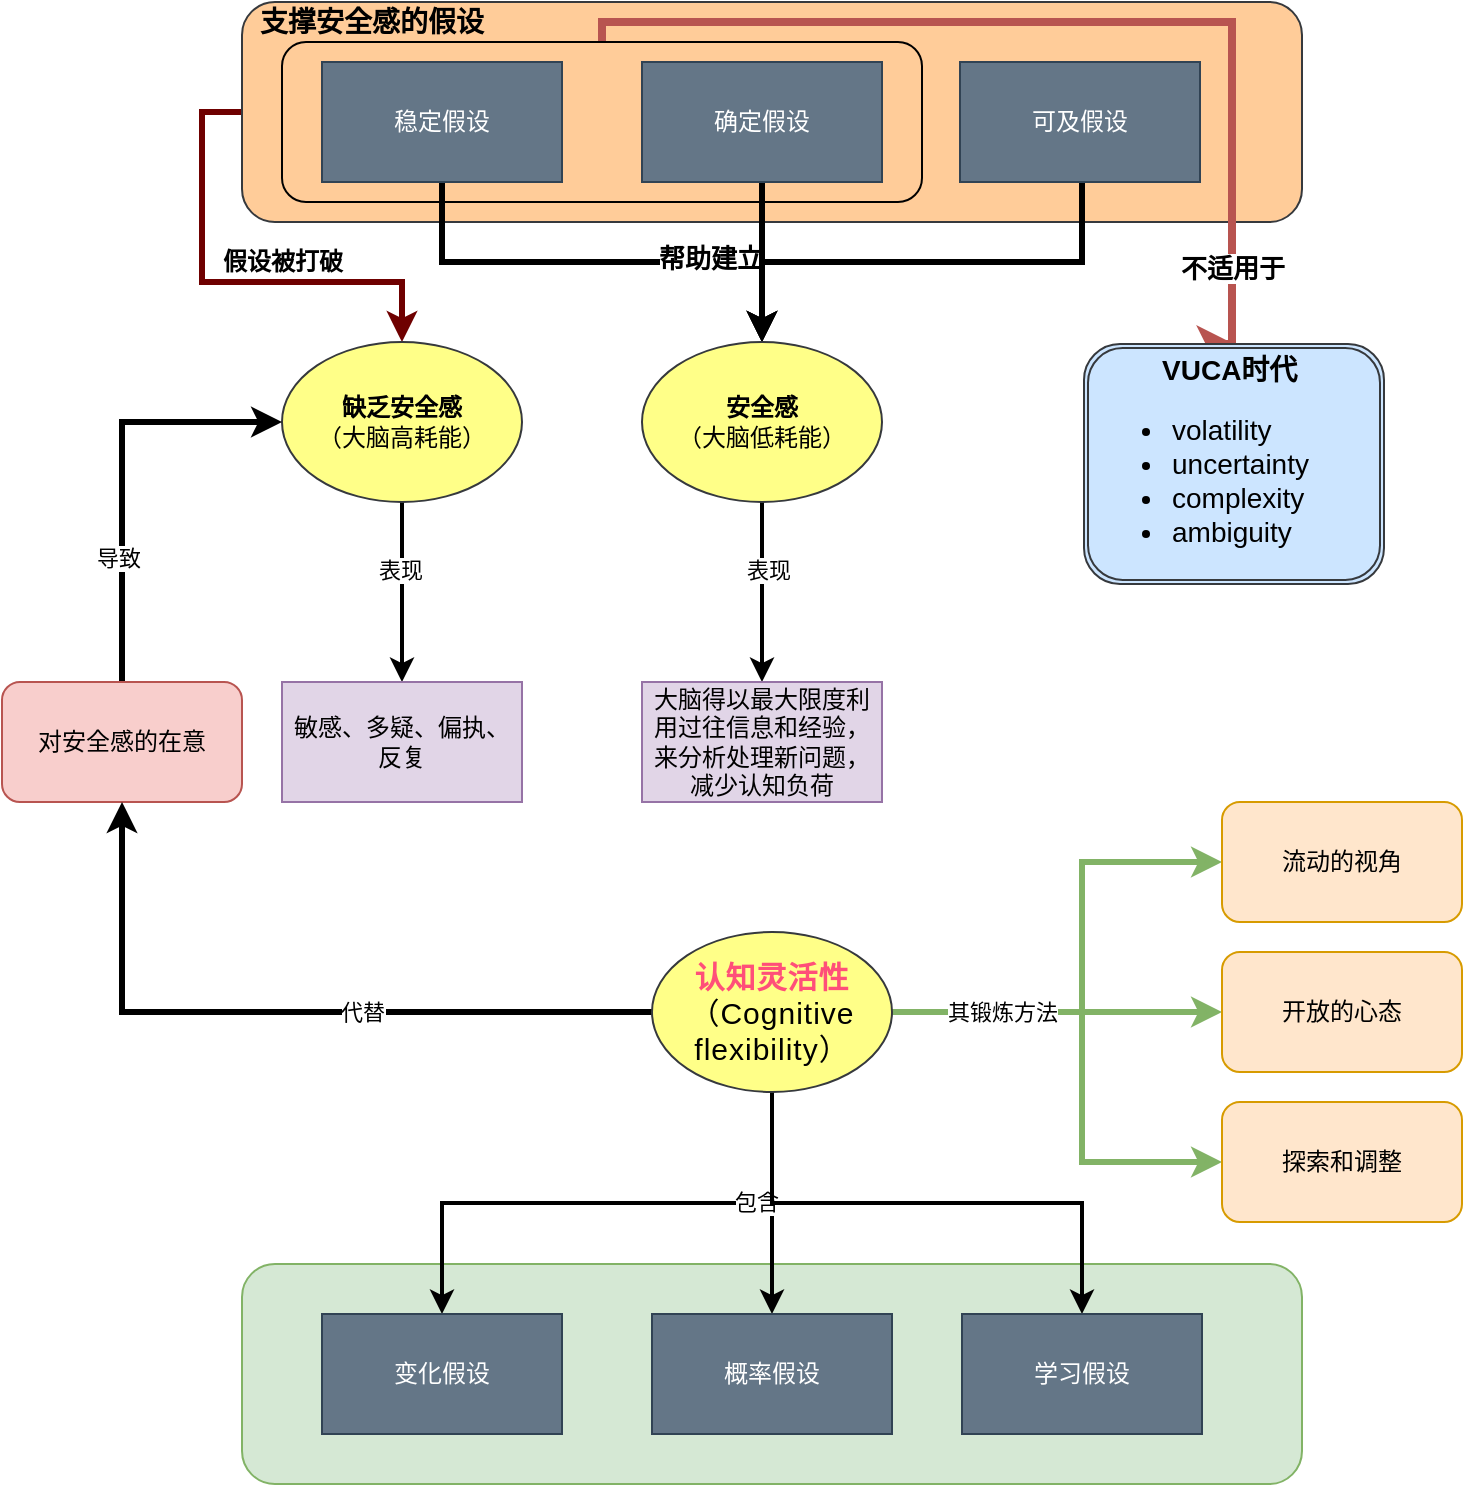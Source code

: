 <mxfile version="14.5.6" type="github">
  <diagram id="i_D81Arc5BK29oBQtBl0" name="Page-1">
    <mxGraphModel dx="1422" dy="762" grid="1" gridSize="10" guides="1" tooltips="1" connect="1" arrows="1" fold="1" page="1" pageScale="1" pageWidth="827" pageHeight="1169" math="0" shadow="0">
      <root>
        <mxCell id="0" />
        <mxCell id="1" parent="0" />
        <mxCell id="s7Tx72v1yJZnEY2X_9qU-11" value="" style="rounded=1;whiteSpace=wrap;html=1;fillColor=#d5e8d4;strokeColor=#82b366;" parent="1" vertex="1">
          <mxGeometry x="120" y="751" width="530" height="110" as="geometry" />
        </mxCell>
        <mxCell id="5tYqp_vPMHXhIM1eS4Vf-11" style="edgeStyle=orthogonalEdgeStyle;rounded=0;orthogonalLoop=1;jettySize=auto;html=1;exitX=0;exitY=0.5;exitDx=0;exitDy=0;entryX=0.5;entryY=0;entryDx=0;entryDy=0;strokeWidth=3;fillColor=#a20025;strokeColor=#6F0000;" parent="1" source="5tYqp_vPMHXhIM1eS4Vf-9" target="5tYqp_vPMHXhIM1eS4Vf-12" edge="1">
          <mxGeometry relative="1" as="geometry">
            <mxPoint x="170" y="310" as="targetPoint" />
          </mxGeometry>
        </mxCell>
        <mxCell id="5tYqp_vPMHXhIM1eS4Vf-9" value="" style="rounded=1;whiteSpace=wrap;html=1;fillColor=#ffcc99;strokeColor=#36393d;" parent="1" vertex="1">
          <mxGeometry x="120" y="120" width="530" height="110" as="geometry" />
        </mxCell>
        <mxCell id="5tYqp_vPMHXhIM1eS4Vf-5" style="edgeStyle=orthogonalEdgeStyle;rounded=0;orthogonalLoop=1;jettySize=auto;html=1;exitX=0.5;exitY=1;exitDx=0;exitDy=0;entryX=0.5;entryY=0;entryDx=0;entryDy=0;strokeWidth=3;" parent="1" source="5tYqp_vPMHXhIM1eS4Vf-1" target="5tYqp_vPMHXhIM1eS4Vf-4" edge="1">
          <mxGeometry relative="1" as="geometry" />
        </mxCell>
        <mxCell id="5tYqp_vPMHXhIM1eS4Vf-8" value="&lt;b&gt;&lt;font style=&quot;font-size: 13px&quot;&gt;帮助建立&lt;/font&gt;&lt;/b&gt;" style="edgeLabel;html=1;align=center;verticalAlign=middle;resizable=0;points=[];" parent="5tYqp_vPMHXhIM1eS4Vf-5" vertex="1" connectable="0">
          <mxGeometry x="0.446" y="2" relative="1" as="geometry">
            <mxPoint as="offset" />
          </mxGeometry>
        </mxCell>
        <mxCell id="5tYqp_vPMHXhIM1eS4Vf-1" value="稳定假设" style="rounded=0;whiteSpace=wrap;html=1;fillColor=#647687;strokeColor=#314354;fontColor=#ffffff;" parent="1" vertex="1">
          <mxGeometry x="160" y="150" width="120" height="60" as="geometry" />
        </mxCell>
        <mxCell id="5tYqp_vPMHXhIM1eS4Vf-6" style="edgeStyle=orthogonalEdgeStyle;rounded=0;orthogonalLoop=1;jettySize=auto;html=1;exitX=0.5;exitY=1;exitDx=0;exitDy=0;entryX=0.5;entryY=0;entryDx=0;entryDy=0;strokeWidth=3;" parent="1" source="5tYqp_vPMHXhIM1eS4Vf-2" target="5tYqp_vPMHXhIM1eS4Vf-4" edge="1">
          <mxGeometry relative="1" as="geometry">
            <mxPoint x="380" y="270" as="targetPoint" />
          </mxGeometry>
        </mxCell>
        <mxCell id="5tYqp_vPMHXhIM1eS4Vf-2" value="确定假设" style="rounded=0;whiteSpace=wrap;html=1;fillColor=#647687;strokeColor=#314354;fontColor=#ffffff;" parent="1" vertex="1">
          <mxGeometry x="320" y="150" width="120" height="60" as="geometry" />
        </mxCell>
        <mxCell id="5tYqp_vPMHXhIM1eS4Vf-7" style="edgeStyle=orthogonalEdgeStyle;rounded=0;orthogonalLoop=1;jettySize=auto;html=1;exitX=0.5;exitY=1;exitDx=0;exitDy=0;entryX=0.5;entryY=0;entryDx=0;entryDy=0;strokeWidth=3;" parent="1" source="5tYqp_vPMHXhIM1eS4Vf-3" target="5tYqp_vPMHXhIM1eS4Vf-4" edge="1">
          <mxGeometry relative="1" as="geometry">
            <mxPoint x="380" y="270" as="targetPoint" />
            <Array as="points">
              <mxPoint x="540" y="250" />
              <mxPoint x="380" y="250" />
            </Array>
          </mxGeometry>
        </mxCell>
        <mxCell id="5tYqp_vPMHXhIM1eS4Vf-3" value="可及假设" style="rounded=0;whiteSpace=wrap;html=1;fillColor=#647687;strokeColor=#314354;fontColor=#ffffff;" parent="1" vertex="1">
          <mxGeometry x="479" y="150" width="120" height="60" as="geometry" />
        </mxCell>
        <mxCell id="5tYqp_vPMHXhIM1eS4Vf-19" value="" style="edgeStyle=orthogonalEdgeStyle;rounded=0;orthogonalLoop=1;jettySize=auto;html=1;strokeWidth=2;" parent="1" source="5tYqp_vPMHXhIM1eS4Vf-4" target="5tYqp_vPMHXhIM1eS4Vf-18" edge="1">
          <mxGeometry relative="1" as="geometry" />
        </mxCell>
        <mxCell id="5tYqp_vPMHXhIM1eS4Vf-21" value="表现" style="edgeLabel;html=1;align=center;verticalAlign=middle;resizable=0;points=[];" parent="5tYqp_vPMHXhIM1eS4Vf-19" vertex="1" connectable="0">
          <mxGeometry x="-0.244" y="3" relative="1" as="geometry">
            <mxPoint as="offset" />
          </mxGeometry>
        </mxCell>
        <mxCell id="5tYqp_vPMHXhIM1eS4Vf-4" value="&lt;b&gt;安全感&lt;/b&gt;&lt;br&gt;（大脑低耗能）" style="ellipse;whiteSpace=wrap;html=1;fillColor=#ffff88;strokeColor=#36393d;" parent="1" vertex="1">
          <mxGeometry x="320" y="290" width="120" height="80" as="geometry" />
        </mxCell>
        <mxCell id="5tYqp_vPMHXhIM1eS4Vf-17" value="" style="edgeStyle=orthogonalEdgeStyle;rounded=0;orthogonalLoop=1;jettySize=auto;html=1;strokeWidth=2;" parent="1" source="5tYqp_vPMHXhIM1eS4Vf-12" target="5tYqp_vPMHXhIM1eS4Vf-16" edge="1">
          <mxGeometry relative="1" as="geometry" />
        </mxCell>
        <mxCell id="5tYqp_vPMHXhIM1eS4Vf-20" value="表现" style="edgeLabel;html=1;align=center;verticalAlign=middle;resizable=0;points=[];" parent="5tYqp_vPMHXhIM1eS4Vf-17" vertex="1" connectable="0">
          <mxGeometry x="-0.244" y="-1" relative="1" as="geometry">
            <mxPoint as="offset" />
          </mxGeometry>
        </mxCell>
        <mxCell id="5tYqp_vPMHXhIM1eS4Vf-12" value="&lt;b&gt;缺乏安全感&lt;/b&gt;&lt;br&gt;（大脑高耗能）" style="ellipse;whiteSpace=wrap;html=1;fillColor=#ffff88;strokeColor=#36393d;" parent="1" vertex="1">
          <mxGeometry x="140" y="290" width="120" height="80" as="geometry" />
        </mxCell>
        <mxCell id="5tYqp_vPMHXhIM1eS4Vf-14" value="&lt;b&gt;假设被打破&lt;/b&gt;" style="text;html=1;align=center;verticalAlign=middle;resizable=0;points=[];autosize=1;" parent="1" vertex="1">
          <mxGeometry x="100" y="240" width="80" height="20" as="geometry" />
        </mxCell>
        <mxCell id="5tYqp_vPMHXhIM1eS4Vf-15" value="&lt;font style=&quot;font-size: 14px&quot;&gt;&lt;b&gt;支撑安全感的假设&lt;/b&gt;&lt;/font&gt;" style="text;html=1;strokeColor=none;fillColor=none;align=center;verticalAlign=middle;whiteSpace=wrap;rounded=0;" parent="1" vertex="1">
          <mxGeometry x="120" y="120" width="130" height="20" as="geometry" />
        </mxCell>
        <mxCell id="5tYqp_vPMHXhIM1eS4Vf-16" value="敏感、多疑、偏执、反复" style="whiteSpace=wrap;html=1;fillColor=#e1d5e7;strokeColor=#9673a6;" parent="1" vertex="1">
          <mxGeometry x="140" y="460" width="120" height="60" as="geometry" />
        </mxCell>
        <mxCell id="5tYqp_vPMHXhIM1eS4Vf-18" value="大脑得以最大限度利用过往信息和经验，来分析处理新问题，减少认知负荷" style="whiteSpace=wrap;html=1;fillColor=#e1d5e7;strokeColor=#9673a6;" parent="1" vertex="1">
          <mxGeometry x="320" y="460" width="120" height="60" as="geometry" />
        </mxCell>
        <mxCell id="5tYqp_vPMHXhIM1eS4Vf-23" style="edgeStyle=orthogonalEdgeStyle;rounded=0;orthogonalLoop=1;jettySize=auto;html=1;exitX=0.5;exitY=0;exitDx=0;exitDy=0;entryX=0.5;entryY=0;entryDx=0;entryDy=0;fillColor=#f8cecc;strokeColor=#b85450;strokeWidth=4;" parent="1" source="5tYqp_vPMHXhIM1eS4Vf-22" target="5tYqp_vPMHXhIM1eS4Vf-24" edge="1">
          <mxGeometry relative="1" as="geometry">
            <mxPoint x="620" y="350" as="targetPoint" />
            <Array as="points">
              <mxPoint x="300" y="130" />
              <mxPoint x="615" y="130" />
            </Array>
          </mxGeometry>
        </mxCell>
        <mxCell id="5tYqp_vPMHXhIM1eS4Vf-25" value="&lt;b&gt;&lt;font style=&quot;font-size: 13px&quot;&gt;不适用于&lt;/font&gt;&lt;/b&gt;" style="edgeLabel;html=1;align=center;verticalAlign=middle;resizable=0;points=[];" parent="5tYqp_vPMHXhIM1eS4Vf-23" vertex="1" connectable="0">
          <mxGeometry x="0.596" y="5" relative="1" as="geometry">
            <mxPoint x="-5" y="59" as="offset" />
          </mxGeometry>
        </mxCell>
        <mxCell id="5tYqp_vPMHXhIM1eS4Vf-22" value="" style="rounded=1;whiteSpace=wrap;html=1;fillColor=none;" parent="1" vertex="1">
          <mxGeometry x="140" y="140" width="320" height="80" as="geometry" />
        </mxCell>
        <mxCell id="5tYqp_vPMHXhIM1eS4Vf-24" value="&lt;span style=&quot;font-family: &amp;#34;arial&amp;#34; , sans-serif ; font-size: 14px&quot;&gt;&lt;b&gt;&amp;nbsp; &amp;nbsp; &amp;nbsp; &amp;nbsp; &amp;nbsp;VUCA时代&lt;/b&gt;&lt;br&gt;&lt;ul&gt;&lt;li&gt;&lt;span style=&quot;font-family: &amp;#34;arial&amp;#34; , sans-serif ; font-size: 14px&quot;&gt;volatility&lt;/span&gt;&lt;/li&gt;&lt;li&gt;&lt;span style=&quot;font-family: &amp;#34;arial&amp;#34; , sans-serif ; font-size: 14px&quot;&gt;uncertainty&lt;/span&gt;&lt;/li&gt;&lt;li&gt;&lt;span style=&quot;font-family: &amp;#34;arial&amp;#34; , sans-serif ; font-size: 14px&quot;&gt;complexity&lt;/span&gt;&lt;/li&gt;&lt;li&gt;&lt;span style=&quot;font-family: &amp;#34;arial&amp;#34; , sans-serif ; font-size: 14px&quot;&gt;ambiguity&lt;/span&gt;&lt;/li&gt;&lt;/ul&gt;&lt;/span&gt;" style="shape=ext;double=1;rounded=1;whiteSpace=wrap;html=1;fontFamily=Helvetica;fontSize=12;align=left;fillColor=#cce5ff;strokeColor=#36393d;" parent="1" vertex="1">
          <mxGeometry x="541" y="291" width="150" height="120" as="geometry" />
        </mxCell>
        <mxCell id="5tYqp_vPMHXhIM1eS4Vf-28" style="edgeStyle=orthogonalEdgeStyle;rounded=0;orthogonalLoop=1;jettySize=auto;html=1;exitX=0.5;exitY=0;exitDx=0;exitDy=0;entryX=0;entryY=0.5;entryDx=0;entryDy=0;strokeWidth=3;" parent="1" source="5tYqp_vPMHXhIM1eS4Vf-27" target="5tYqp_vPMHXhIM1eS4Vf-12" edge="1">
          <mxGeometry relative="1" as="geometry" />
        </mxCell>
        <mxCell id="5tYqp_vPMHXhIM1eS4Vf-29" value="导致" style="edgeLabel;html=1;align=center;verticalAlign=middle;resizable=0;points=[];" parent="5tYqp_vPMHXhIM1eS4Vf-28" vertex="1" connectable="0">
          <mxGeometry x="-0.407" y="2" relative="1" as="geometry">
            <mxPoint as="offset" />
          </mxGeometry>
        </mxCell>
        <mxCell id="5tYqp_vPMHXhIM1eS4Vf-27" value="对安全感的在意" style="rounded=1;whiteSpace=wrap;html=1;fillColor=#f8cecc;strokeColor=#b85450;" parent="1" vertex="1">
          <mxGeometry y="460" width="120" height="60" as="geometry" />
        </mxCell>
        <mxCell id="s7Tx72v1yJZnEY2X_9qU-2" style="edgeStyle=orthogonalEdgeStyle;rounded=0;orthogonalLoop=1;jettySize=auto;html=1;entryX=0.5;entryY=1;entryDx=0;entryDy=0;strokeWidth=3;" parent="1" source="s7Tx72v1yJZnEY2X_9qU-1" target="5tYqp_vPMHXhIM1eS4Vf-27" edge="1">
          <mxGeometry relative="1" as="geometry" />
        </mxCell>
        <mxCell id="s7Tx72v1yJZnEY2X_9qU-3" value="代替" style="edgeLabel;html=1;align=center;verticalAlign=middle;resizable=0;points=[];" parent="s7Tx72v1yJZnEY2X_9qU-2" vertex="1" connectable="0">
          <mxGeometry x="-0.189" y="3" relative="1" as="geometry">
            <mxPoint x="5" y="-3" as="offset" />
          </mxGeometry>
        </mxCell>
        <mxCell id="s7Tx72v1yJZnEY2X_9qU-5" value="" style="edgeStyle=orthogonalEdgeStyle;rounded=0;orthogonalLoop=1;jettySize=auto;html=1;strokeWidth=2;" parent="1" source="s7Tx72v1yJZnEY2X_9qU-1" target="s7Tx72v1yJZnEY2X_9qU-4" edge="1">
          <mxGeometry relative="1" as="geometry" />
        </mxCell>
        <mxCell id="s7Tx72v1yJZnEY2X_9qU-8" style="edgeStyle=orthogonalEdgeStyle;rounded=0;orthogonalLoop=1;jettySize=auto;html=1;exitX=0.5;exitY=1;exitDx=0;exitDy=0;strokeWidth=2;" parent="1" source="s7Tx72v1yJZnEY2X_9qU-1" target="s7Tx72v1yJZnEY2X_9qU-6" edge="1">
          <mxGeometry relative="1" as="geometry" />
        </mxCell>
        <mxCell id="s7Tx72v1yJZnEY2X_9qU-10" value="包含" style="edgeLabel;html=1;align=center;verticalAlign=middle;resizable=0;points=[];" parent="s7Tx72v1yJZnEY2X_9qU-8" vertex="1" connectable="0">
          <mxGeometry x="-0.537" y="-1" relative="1" as="geometry">
            <mxPoint as="offset" />
          </mxGeometry>
        </mxCell>
        <mxCell id="s7Tx72v1yJZnEY2X_9qU-9" style="edgeStyle=orthogonalEdgeStyle;rounded=0;orthogonalLoop=1;jettySize=auto;html=1;exitX=0.5;exitY=1;exitDx=0;exitDy=0;strokeWidth=2;" parent="1" source="s7Tx72v1yJZnEY2X_9qU-1" target="s7Tx72v1yJZnEY2X_9qU-7" edge="1">
          <mxGeometry relative="1" as="geometry" />
        </mxCell>
        <mxCell id="s7Tx72v1yJZnEY2X_9qU-13" style="edgeStyle=orthogonalEdgeStyle;rounded=0;orthogonalLoop=1;jettySize=auto;html=1;exitX=1;exitY=0.5;exitDx=0;exitDy=0;entryX=0;entryY=0.5;entryDx=0;entryDy=0;strokeWidth=3;fillColor=#d5e8d4;strokeColor=#82b366;" parent="1" source="s7Tx72v1yJZnEY2X_9qU-1" target="s7Tx72v1yJZnEY2X_9qU-12" edge="1">
          <mxGeometry relative="1" as="geometry">
            <mxPoint x="520" y="540" as="targetPoint" />
            <Array as="points">
              <mxPoint x="540" y="625" />
              <mxPoint x="540" y="550" />
            </Array>
          </mxGeometry>
        </mxCell>
        <mxCell id="s7Tx72v1yJZnEY2X_9qU-15" style="edgeStyle=orthogonalEdgeStyle;rounded=0;orthogonalLoop=1;jettySize=auto;html=1;exitX=1;exitY=0.5;exitDx=0;exitDy=0;entryX=0;entryY=0.5;entryDx=0;entryDy=0;strokeWidth=3;fillColor=#d5e8d4;strokeColor=#82b366;" parent="1" source="s7Tx72v1yJZnEY2X_9qU-1" target="s7Tx72v1yJZnEY2X_9qU-14" edge="1">
          <mxGeometry relative="1" as="geometry" />
        </mxCell>
        <mxCell id="s7Tx72v1yJZnEY2X_9qU-17" style="edgeStyle=orthogonalEdgeStyle;rounded=0;orthogonalLoop=1;jettySize=auto;html=1;exitX=1;exitY=0.5;exitDx=0;exitDy=0;entryX=0;entryY=0.5;entryDx=0;entryDy=0;strokeWidth=3;fillColor=#d5e8d4;strokeColor=#82b366;" parent="1" source="s7Tx72v1yJZnEY2X_9qU-1" target="s7Tx72v1yJZnEY2X_9qU-16" edge="1">
          <mxGeometry relative="1" as="geometry">
            <Array as="points">
              <mxPoint x="540" y="625" />
              <mxPoint x="540" y="700" />
            </Array>
          </mxGeometry>
        </mxCell>
        <mxCell id="s7Tx72v1yJZnEY2X_9qU-18" value="其锻炼方法" style="edgeLabel;html=1;align=center;verticalAlign=middle;resizable=0;points=[];" parent="s7Tx72v1yJZnEY2X_9qU-17" vertex="1" connectable="0">
          <mxGeometry x="-0.725" y="-2" relative="1" as="geometry">
            <mxPoint x="22" y="-2" as="offset" />
          </mxGeometry>
        </mxCell>
        <mxCell id="s7Tx72v1yJZnEY2X_9qU-1" value="&lt;span style=&quot;background-color: transparent&quot;&gt;&lt;span style=&quot;margin: 0px ; padding: 0px ; color: rgb(255 , 79 , 121) ; max-width: 100% ; text-align: justify ; font-size: 15px ; letter-spacing: 0.5px ; box-sizing: border-box ; overflow-wrap: break-word&quot;&gt;&lt;strong style=&quot;margin: 0px ; padding: 0px ; max-width: 100% ; box-sizing: border-box ; overflow-wrap: break-word&quot;&gt;认知灵活性&lt;/strong&gt;&lt;/span&gt;&lt;span style=&quot;margin: 0px ; padding: 0px ; max-width: 100% ; text-align: justify ; font-size: 15px ; letter-spacing: 0.5px ; box-sizing: border-box ; overflow-wrap: break-word&quot;&gt;（Cognitive flexibility）&lt;/span&gt;&lt;/span&gt;" style="ellipse;whiteSpace=wrap;html=1;fillColor=#ffff88;strokeColor=#36393d;" parent="1" vertex="1">
          <mxGeometry x="325" y="585" width="120" height="80" as="geometry" />
        </mxCell>
        <mxCell id="s7Tx72v1yJZnEY2X_9qU-4" value="概率假设" style="whiteSpace=wrap;html=1;fillColor=#647687;strokeColor=#314354;fontColor=#ffffff;" parent="1" vertex="1">
          <mxGeometry x="325" y="776" width="120" height="60" as="geometry" />
        </mxCell>
        <mxCell id="s7Tx72v1yJZnEY2X_9qU-6" value="变化假设" style="whiteSpace=wrap;html=1;fillColor=#647687;strokeColor=#314354;fontColor=#ffffff;" parent="1" vertex="1">
          <mxGeometry x="160" y="776" width="120" height="60" as="geometry" />
        </mxCell>
        <mxCell id="s7Tx72v1yJZnEY2X_9qU-7" value="学习假设" style="whiteSpace=wrap;html=1;fillColor=#647687;strokeColor=#314354;fontColor=#ffffff;" parent="1" vertex="1">
          <mxGeometry x="480" y="776" width="120" height="60" as="geometry" />
        </mxCell>
        <mxCell id="s7Tx72v1yJZnEY2X_9qU-12" value="流动的视角" style="rounded=1;whiteSpace=wrap;html=1;fillColor=#ffe6cc;strokeColor=#d79b00;" parent="1" vertex="1">
          <mxGeometry x="610" y="520" width="120" height="60" as="geometry" />
        </mxCell>
        <mxCell id="s7Tx72v1yJZnEY2X_9qU-14" value="开放的心态" style="rounded=1;whiteSpace=wrap;html=1;fillColor=#ffe6cc;strokeColor=#d79b00;" parent="1" vertex="1">
          <mxGeometry x="610" y="595" width="120" height="60" as="geometry" />
        </mxCell>
        <mxCell id="s7Tx72v1yJZnEY2X_9qU-16" value="探索和调整" style="rounded=1;whiteSpace=wrap;html=1;fillColor=#ffe6cc;strokeColor=#d79b00;" parent="1" vertex="1">
          <mxGeometry x="610" y="670" width="120" height="60" as="geometry" />
        </mxCell>
      </root>
    </mxGraphModel>
  </diagram>
</mxfile>

